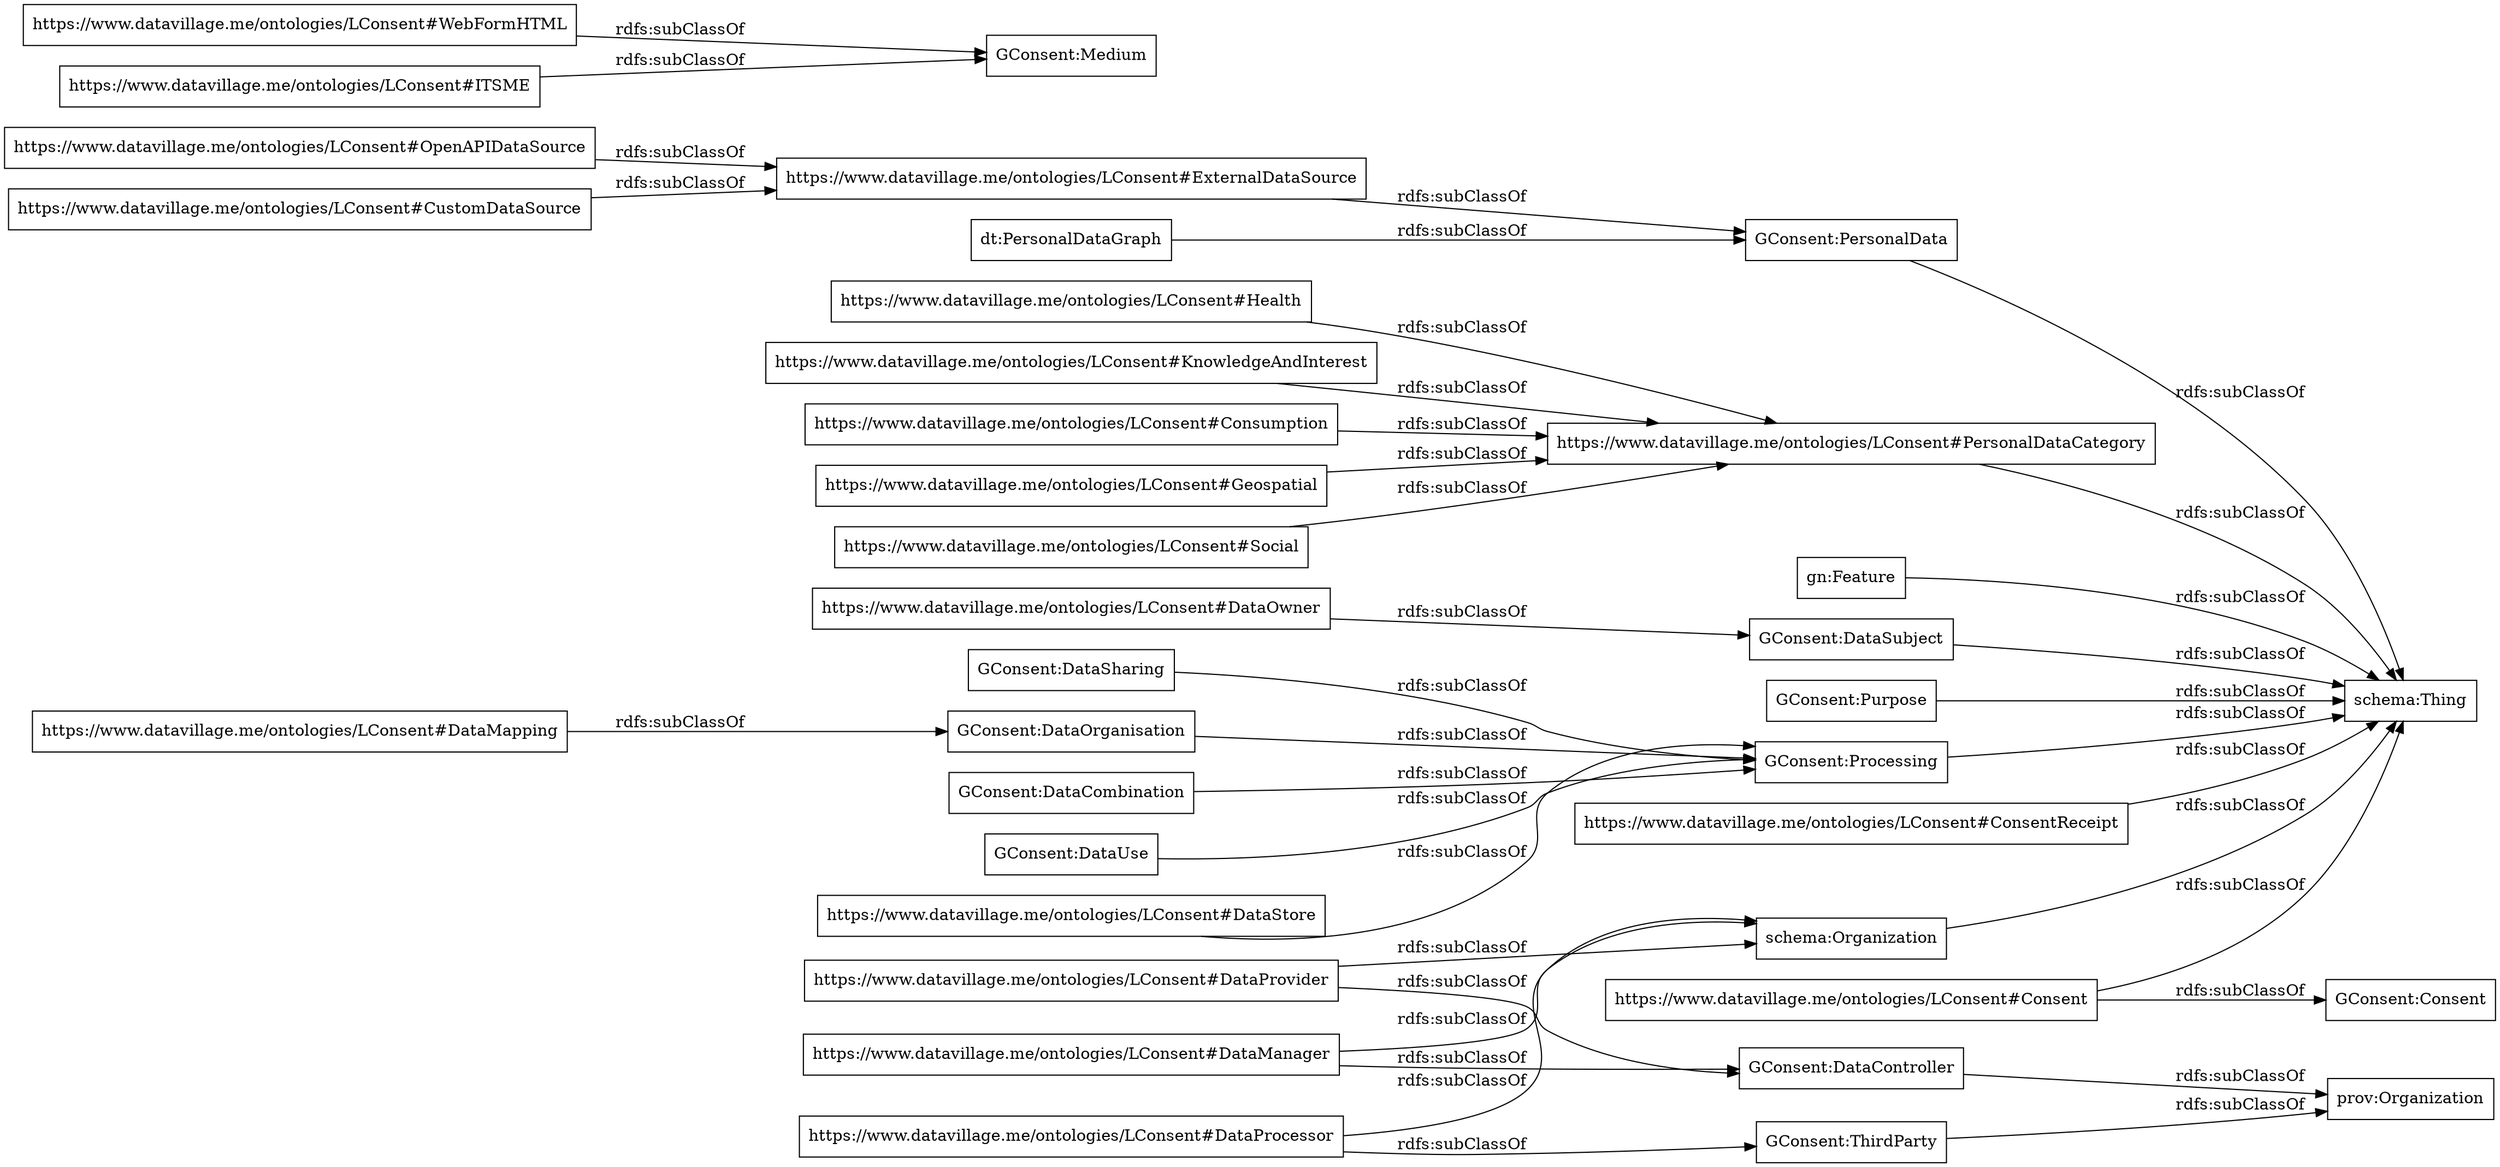 digraph ar2dtool_diagram { 
rankdir=LR;
size="1000"
node [shape = rectangle, color="black"]; "GConsent:DataSharing" "GConsent:PersonalData" "https://www.datavillage.me/ontologies/LConsent#Health" "https://www.datavillage.me/ontologies/LConsent#PersonalDataCategory" "gn:Feature" "prov:Organization" "schema:Thing" "GConsent:DataSubject" "GConsent:Purpose" "https://www.datavillage.me/ontologies/LConsent#OpenAPIDataSource" "https://www.datavillage.me/ontologies/LConsent#DataProvider" "GConsent:DataOrganisation" "https://www.datavillage.me/ontologies/LConsent#WebFormHTML" "https://www.datavillage.me/ontologies/LConsent#KnowledgeAndInterest" "https://www.datavillage.me/ontologies/LConsent#ExternalDataSource" "GConsent:Processing" "https://www.datavillage.me/ontologies/LConsent#Consumption" "GConsent:DataCombination" "https://www.datavillage.me/ontologies/LConsent#DataManager" "https://www.datavillage.me/ontologies/LConsent#ConsentReceipt" "https://www.datavillage.me/ontologies/LConsent#Geospatial" "dt:PersonalDataGraph" "schema:Organization" "https://www.datavillage.me/ontologies/LConsent#Consent" "GConsent:Consent" "GConsent:DataUse" "https://www.datavillage.me/ontologies/LConsent#Social" "https://www.datavillage.me/ontologies/LConsent#DataMapping" "https://www.datavillage.me/ontologies/LConsent#DataStore" "GConsent:DataController" "https://www.datavillage.me/ontologies/LConsent#CustomDataSource" "https://www.datavillage.me/ontologies/LConsent#DataOwner" "https://www.datavillage.me/ontologies/LConsent#ITSME" "https://www.datavillage.me/ontologies/LConsent#DataProcessor" "GConsent:ThirdParty" "GConsent:Medium" ; /*classes style*/
	"https://www.datavillage.me/ontologies/LConsent#Geospatial" -> "https://www.datavillage.me/ontologies/LConsent#PersonalDataCategory" [ label = "rdfs:subClassOf" ];
	"https://www.datavillage.me/ontologies/LConsent#PersonalDataCategory" -> "schema:Thing" [ label = "rdfs:subClassOf" ];
	"gn:Feature" -> "schema:Thing" [ label = "rdfs:subClassOf" ];
	"https://www.datavillage.me/ontologies/LConsent#ExternalDataSource" -> "GConsent:PersonalData" [ label = "rdfs:subClassOf" ];
	"https://www.datavillage.me/ontologies/LConsent#CustomDataSource" -> "https://www.datavillage.me/ontologies/LConsent#ExternalDataSource" [ label = "rdfs:subClassOf" ];
	"https://www.datavillage.me/ontologies/LConsent#Consumption" -> "https://www.datavillage.me/ontologies/LConsent#PersonalDataCategory" [ label = "rdfs:subClassOf" ];
	"https://www.datavillage.me/ontologies/LConsent#DataProvider" -> "GConsent:DataController" [ label = "rdfs:subClassOf" ];
	"https://www.datavillage.me/ontologies/LConsent#DataProvider" -> "schema:Organization" [ label = "rdfs:subClassOf" ];
	"https://www.datavillage.me/ontologies/LConsent#DataOwner" -> "GConsent:DataSubject" [ label = "rdfs:subClassOf" ];
	"GConsent:Processing" -> "schema:Thing" [ label = "rdfs:subClassOf" ];
	"GConsent:ThirdParty" -> "prov:Organization" [ label = "rdfs:subClassOf" ];
	"GConsent:DataUse" -> "GConsent:Processing" [ label = "rdfs:subClassOf" ];
	"https://www.datavillage.me/ontologies/LConsent#DataMapping" -> "GConsent:DataOrganisation" [ label = "rdfs:subClassOf" ];
	"https://www.datavillage.me/ontologies/LConsent#ConsentReceipt" -> "schema:Thing" [ label = "rdfs:subClassOf" ];
	"https://www.datavillage.me/ontologies/LConsent#KnowledgeAndInterest" -> "https://www.datavillage.me/ontologies/LConsent#PersonalDataCategory" [ label = "rdfs:subClassOf" ];
	"https://www.datavillage.me/ontologies/LConsent#DataManager" -> "GConsent:DataController" [ label = "rdfs:subClassOf" ];
	"https://www.datavillage.me/ontologies/LConsent#DataManager" -> "schema:Organization" [ label = "rdfs:subClassOf" ];
	"schema:Organization" -> "schema:Thing" [ label = "rdfs:subClassOf" ];
	"GConsent:DataSharing" -> "GConsent:Processing" [ label = "rdfs:subClassOf" ];
	"GConsent:DataCombination" -> "GConsent:Processing" [ label = "rdfs:subClassOf" ];
	"https://www.datavillage.me/ontologies/LConsent#DataProcessor" -> "GConsent:ThirdParty" [ label = "rdfs:subClassOf" ];
	"https://www.datavillage.me/ontologies/LConsent#DataProcessor" -> "schema:Organization" [ label = "rdfs:subClassOf" ];
	"https://www.datavillage.me/ontologies/LConsent#Social" -> "https://www.datavillage.me/ontologies/LConsent#PersonalDataCategory" [ label = "rdfs:subClassOf" ];
	"https://www.datavillage.me/ontologies/LConsent#OpenAPIDataSource" -> "https://www.datavillage.me/ontologies/LConsent#ExternalDataSource" [ label = "rdfs:subClassOf" ];
	"GConsent:DataController" -> "prov:Organization" [ label = "rdfs:subClassOf" ];
	"https://www.datavillage.me/ontologies/LConsent#ITSME" -> "GConsent:Medium" [ label = "rdfs:subClassOf" ];
	"https://www.datavillage.me/ontologies/LConsent#WebFormHTML" -> "GConsent:Medium" [ label = "rdfs:subClassOf" ];
	"dt:PersonalDataGraph" -> "GConsent:PersonalData" [ label = "rdfs:subClassOf" ];
	"https://www.datavillage.me/ontologies/LConsent#DataStore" -> "GConsent:Processing" [ label = "rdfs:subClassOf" ];
	"GConsent:Purpose" -> "schema:Thing" [ label = "rdfs:subClassOf" ];
	"https://www.datavillage.me/ontologies/LConsent#Health" -> "https://www.datavillage.me/ontologies/LConsent#PersonalDataCategory" [ label = "rdfs:subClassOf" ];
	"https://www.datavillage.me/ontologies/LConsent#Consent" -> "schema:Thing" [ label = "rdfs:subClassOf" ];
	"https://www.datavillage.me/ontologies/LConsent#Consent" -> "GConsent:Consent" [ label = "rdfs:subClassOf" ];
	"GConsent:PersonalData" -> "schema:Thing" [ label = "rdfs:subClassOf" ];
	"GConsent:DataSubject" -> "schema:Thing" [ label = "rdfs:subClassOf" ];
	"GConsent:DataOrganisation" -> "GConsent:Processing" [ label = "rdfs:subClassOf" ];

}
